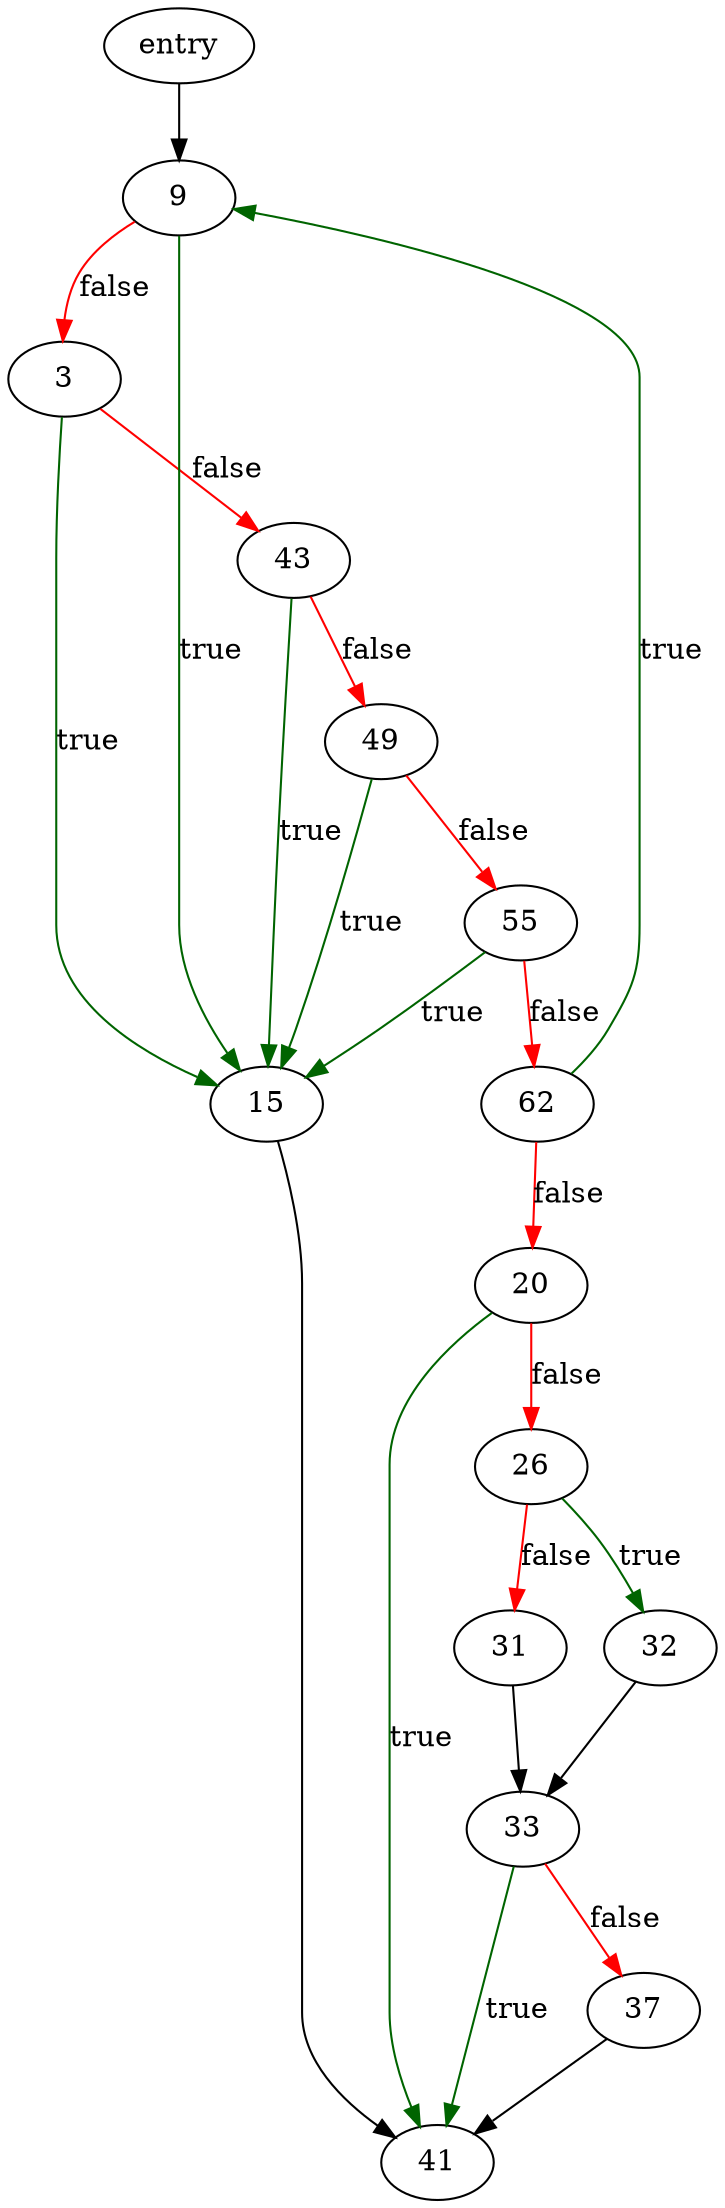 digraph "sig2str" {
	// Node definitions.
	2 [label=entry];
	3;
	9;
	15;
	20;
	26;
	31;
	32;
	33;
	37;
	41;
	43;
	49;
	55;
	62;

	// Edge definitions.
	2 -> 9;
	3 -> 15 [
		color=darkgreen
		label=true
	];
	3 -> 43 [
		color=red
		label=false
	];
	9 -> 3 [
		color=red
		label=false
	];
	9 -> 15 [
		color=darkgreen
		label=true
	];
	15 -> 41;
	20 -> 26 [
		color=red
		label=false
	];
	20 -> 41 [
		color=darkgreen
		label=true
	];
	26 -> 31 [
		color=red
		label=false
	];
	26 -> 32 [
		color=darkgreen
		label=true
	];
	31 -> 33;
	32 -> 33;
	33 -> 37 [
		color=red
		label=false
	];
	33 -> 41 [
		color=darkgreen
		label=true
	];
	37 -> 41;
	43 -> 15 [
		color=darkgreen
		label=true
	];
	43 -> 49 [
		color=red
		label=false
	];
	49 -> 15 [
		color=darkgreen
		label=true
	];
	49 -> 55 [
		color=red
		label=false
	];
	55 -> 15 [
		color=darkgreen
		label=true
	];
	55 -> 62 [
		color=red
		label=false
	];
	62 -> 9 [
		color=darkgreen
		label=true
	];
	62 -> 20 [
		color=red
		label=false
	];
}